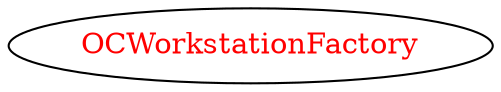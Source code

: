 digraph dependencyGraph {
 concentrate=true;
 ranksep="2.0";
 rankdir="LR"; 
 splines="ortho";
"OCWorkstationFactory" [fontcolor="red"];
}